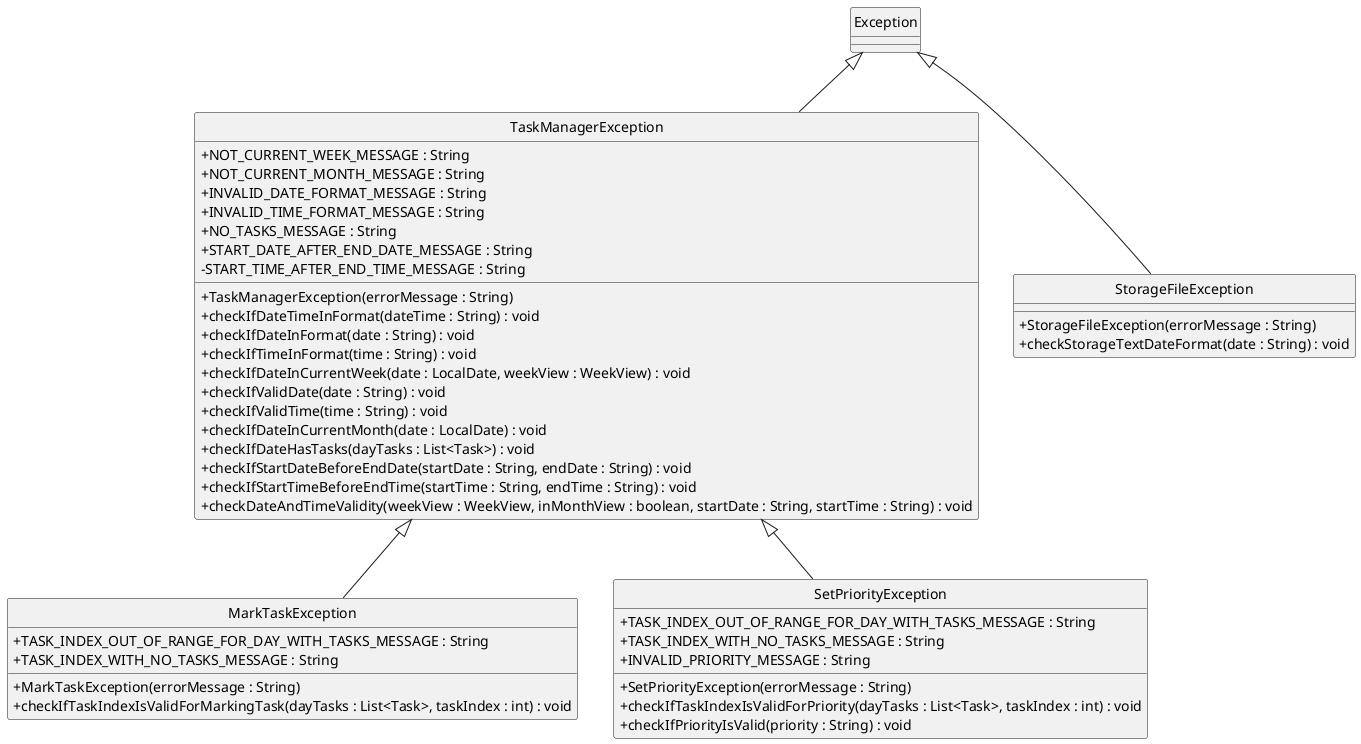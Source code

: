 @startuml

skinparam classAttributeIconSize 0


class TaskManagerException extends Exception {
    + NOT_CURRENT_WEEK_MESSAGE : String
    + NOT_CURRENT_MONTH_MESSAGE : String
    + INVALID_DATE_FORMAT_MESSAGE : String
    + INVALID_TIME_FORMAT_MESSAGE : String
    + NO_TASKS_MESSAGE : String
    + START_DATE_AFTER_END_DATE_MESSAGE : String
    - START_TIME_AFTER_END_TIME_MESSAGE : String
    + TaskManagerException(errorMessage : String)
    + checkIfDateTimeInFormat(dateTime : String) : void
    + checkIfDateInFormat(date : String) : void
    + checkIfTimeInFormat(time : String) : void
    + checkIfDateInCurrentWeek(date : LocalDate, weekView : WeekView) : void
    + checkIfValidDate(date : String) : void
    + checkIfValidTime(time : String) : void
    + checkIfDateInCurrentMonth(date : LocalDate) : void
    + checkIfDateHasTasks(dayTasks : List<Task>) : void
    + checkIfStartDateBeforeEndDate(startDate : String, endDate : String) : void
    + checkIfStartTimeBeforeEndTime(startTime : String, endTime : String) : void
    + checkDateAndTimeValidity(weekView : WeekView, inMonthView : boolean, startDate : String, startTime : String) : void
}

class MarkTaskException extends TaskManagerException {
    + TASK_INDEX_OUT_OF_RANGE_FOR_DAY_WITH_TASKS_MESSAGE : String
    + TASK_INDEX_WITH_NO_TASKS_MESSAGE : String
    + MarkTaskException(errorMessage : String)
    + checkIfTaskIndexIsValidForMarkingTask(dayTasks : List<Task>, taskIndex : int) : void
}

class SetPriorityException extends TaskManagerException {
    + TASK_INDEX_OUT_OF_RANGE_FOR_DAY_WITH_TASKS_MESSAGE : String
    + TASK_INDEX_WITH_NO_TASKS_MESSAGE : String
    + INVALID_PRIORITY_MESSAGE : String
    + SetPriorityException(errorMessage : String)
    + checkIfTaskIndexIsValidForPriority(dayTasks : List<Task>, taskIndex : int) : void
    + checkIfPriorityIsValid(priority : String) : void
}

class StorageFileException extends Exception {
    + StorageFileException(errorMessage : String)
    + checkStorageTextDateFormat(date : String) : void
}

hide circle

@enduml